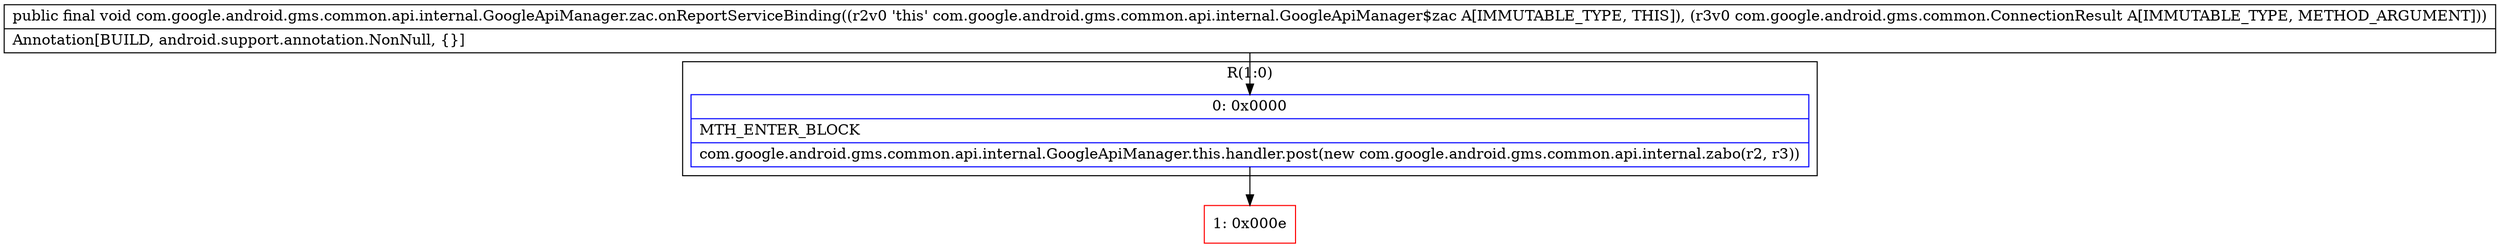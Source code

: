 digraph "CFG forcom.google.android.gms.common.api.internal.GoogleApiManager.zac.onReportServiceBinding(Lcom\/google\/android\/gms\/common\/ConnectionResult;)V" {
subgraph cluster_Region_769755948 {
label = "R(1:0)";
node [shape=record,color=blue];
Node_0 [shape=record,label="{0\:\ 0x0000|MTH_ENTER_BLOCK\l|com.google.android.gms.common.api.internal.GoogleApiManager.this.handler.post(new com.google.android.gms.common.api.internal.zabo(r2, r3))\l}"];
}
Node_1 [shape=record,color=red,label="{1\:\ 0x000e}"];
MethodNode[shape=record,label="{public final void com.google.android.gms.common.api.internal.GoogleApiManager.zac.onReportServiceBinding((r2v0 'this' com.google.android.gms.common.api.internal.GoogleApiManager$zac A[IMMUTABLE_TYPE, THIS]), (r3v0 com.google.android.gms.common.ConnectionResult A[IMMUTABLE_TYPE, METHOD_ARGUMENT]))  | Annotation[BUILD, android.support.annotation.NonNull, \{\}]\l}"];
MethodNode -> Node_0;
Node_0 -> Node_1;
}

